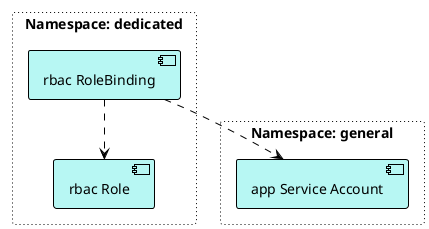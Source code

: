 @startuml

!theme plain

rectangle "Namespace: general" #line.dotted {
    component "app Service Account" as service_account #B7F7F3 {
    }
}

rectangle "Namespace: dedicated" #line.dotted {
    component "rbac Role" as role #B7F7F3 {
    }

    component "rbac RoleBinding" as role_binding #B7F7F3 {
    }
}

role_binding ..> role
role_binding ..> service_account

@enduml
